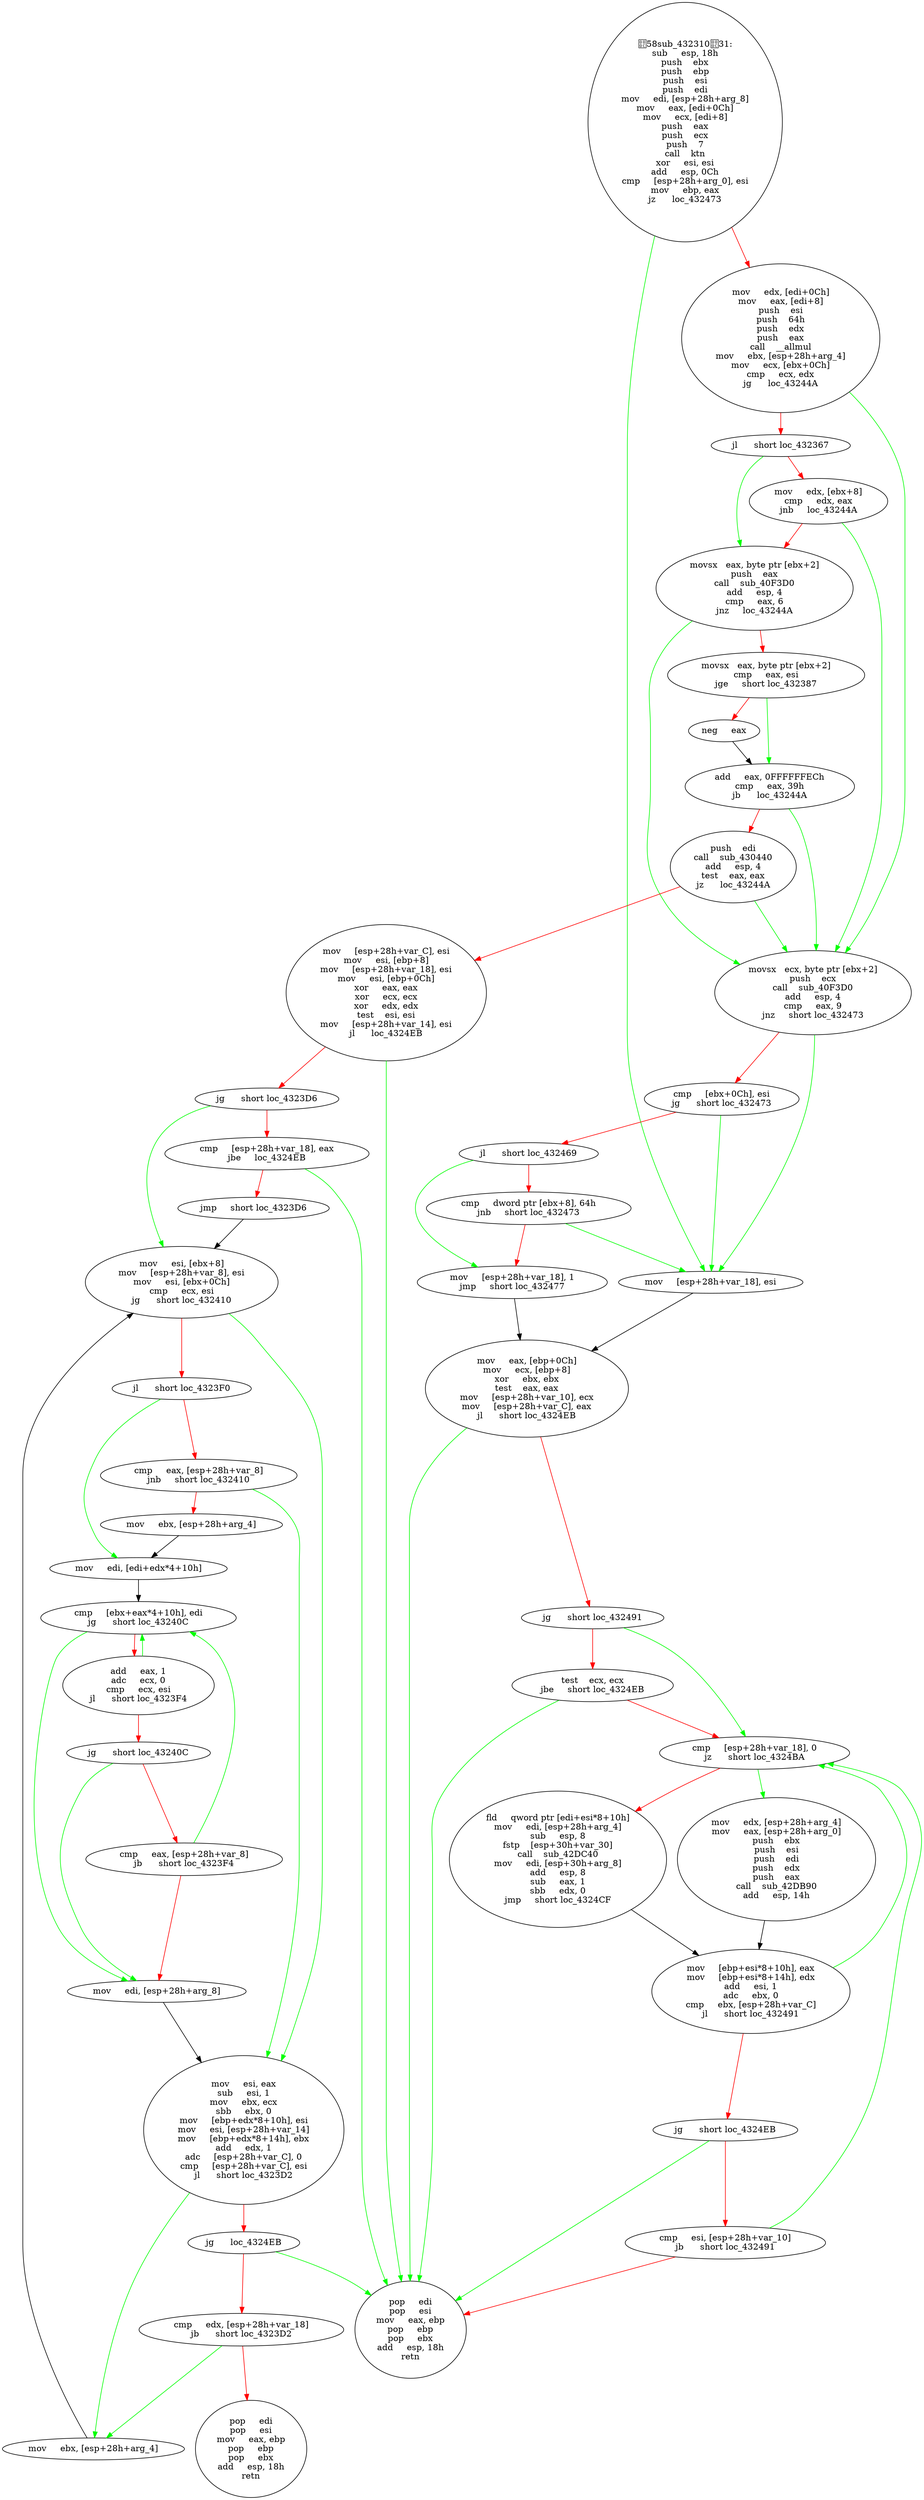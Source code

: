 digraph G{
Node0 [label = "58sub_43231031:
sub     esp, 18h
push    ebx
push    ebp
push    esi
push    edi
mov     edi, [esp+28h+arg_8]
mov     eax, [edi+0Ch]
mov     ecx, [edi+8]
push    eax
push    ecx
push    7
call    ktn
xor     esi, esi
add     esp, 0Ch
cmp     [esp+28h+arg_0], esi
mov     ebp, eax
jz      loc_432473"]
Node1 [label = "mov     edx, [edi+0Ch]
mov     eax, [edi+8]
push    esi
push    64h
push    edx
push    eax
call    __allmul
mov     ebx, [esp+28h+arg_4]
mov     ecx, [ebx+0Ch]
cmp     ecx, edx
jg      loc_43244A"]
Node2 [label = "jl      short loc_432367"]
Node3 [label = "mov     edx, [ebx+8]
cmp     edx, eax
jnb     loc_43244A"]
Node4 [label = "movsx   eax, byte ptr [ebx+2]
push    eax
call    sub_40F3D0
add     esp, 4
cmp     eax, 6
jnz     loc_43244A"]
Node5 [label = "movsx   eax, byte ptr [ebx+2]
cmp     eax, esi
jge     short loc_432387"]
Node6 [label = "neg     eax"]
Node7 [label = "add     eax, 0FFFFFFECh
cmp     eax, 39h
jb      loc_43244A"]
Node8 [label = "push    edi
call    sub_430440
add     esp, 4
test    eax, eax
jz      loc_43244A"]
Node9 [label = "mov     [esp+28h+var_C], esi
mov     esi, [ebp+8]
mov     [esp+28h+var_18], esi
mov     esi, [ebp+0Ch]
xor     eax, eax
xor     ecx, ecx
xor     edx, edx
test    esi, esi
mov     [esp+28h+var_14], esi
jl      loc_4324EB"]
Node10 [label = "jg      short loc_4323D6"]
Node11 [label = "cmp     [esp+28h+var_18], eax
jbe     loc_4324EB"]
Node12 [label = "jmp     short loc_4323D6"]
Node13 [label = "mov     ebx, [esp+28h+arg_4]"]
Node14 [label = "mov     esi, [ebx+8]
mov     [esp+28h+var_8], esi
mov     esi, [ebx+0Ch]
cmp     ecx, esi
jg      short loc_432410"]
Node15 [label = "jl      short loc_4323F0"]
Node16 [label = "cmp     eax, [esp+28h+var_8]
jnb     short loc_432410"]
Node17 [label = "mov     ebx, [esp+28h+arg_4]"]
Node18 [label = "mov     edi, [edi+edx*4+10h]"]
Node19 [label = "cmp     [ebx+eax*4+10h], edi
jg      short loc_43240C"]
Node20 [label = "add     eax, 1
adc     ecx, 0
cmp     ecx, esi
jl      short loc_4323F4"]
Node21 [label = "jg      short loc_43240C"]
Node22 [label = "cmp     eax, [esp+28h+var_8]
jb      short loc_4323F4"]
Node23 [label = "mov     edi, [esp+28h+arg_8]"]
Node24 [label = "mov     esi, eax
sub     esi, 1
mov     ebx, ecx
sbb     ebx, 0
mov     [ebp+edx*8+10h], esi
mov     esi, [esp+28h+var_14]
mov     [ebp+edx*8+14h], ebx
add     edx, 1
adc     [esp+28h+var_C], 0
cmp     [esp+28h+var_C], esi
jl      short loc_4323D2"]
Node25 [label = "jg      loc_4324EB"]
Node26 [label = "cmp     edx, [esp+28h+var_18]
jb      short loc_4323D2"]
Node27 [label = "pop     edi
pop     esi
mov     eax, ebp
pop     ebp
pop     ebx
add     esp, 18h
retn"]
Node28 [label = "movsx   ecx, byte ptr [ebx+2]
push    ecx
call    sub_40F3D0
add     esp, 4
cmp     eax, 9
jnz     short loc_432473"]
Node29 [label = "cmp     [ebx+0Ch], esi
jg      short loc_432473"]
Node30 [label = "jl      short loc_432469"]
Node31 [label = "cmp     dword ptr [ebx+8], 64h
jnb     short loc_432473"]
Node32 [label = "mov     [esp+28h+var_18], 1
jmp     short loc_432477"]
Node33 [label = "mov     [esp+28h+var_18], esi"]
Node34 [label = "mov     eax, [ebp+0Ch]
mov     ecx, [ebp+8]
xor     ebx, ebx
test    eax, eax
mov     [esp+28h+var_10], ecx
mov     [esp+28h+var_C], eax
jl      short loc_4324EB"]
Node35 [label = "jg      short loc_432491"]
Node36 [label = "test    ecx, ecx
jbe     short loc_4324EB"]
Node37 [label = "cmp     [esp+28h+var_18], 0
jz      short loc_4324BA"]
Node38 [label = "fld     qword ptr [edi+esi*8+10h]
mov     edi, [esp+28h+arg_4]
sub     esp, 8
fstp    [esp+30h+var_30]
call    sub_42DC40
mov     edi, [esp+30h+arg_8]
add     esp, 8
sub     eax, 1
sbb     edx, 0
jmp     short loc_4324CF"]
Node39 [label = "mov     edx, [esp+28h+arg_4]
mov     eax, [esp+28h+arg_0]
push    ebx
push    esi
push    edi
push    edx
push    eax
call    sub_42DB90
add     esp, 14h"]
Node40 [label = "mov     [ebp+esi*8+10h], eax
mov     [ebp+esi*8+14h], edx
add     esi, 1
adc     ebx, 0
cmp     ebx, [esp+28h+var_C]
jl      short loc_432491"]
Node41 [label = "jg      short loc_4324EB"]
Node42 [label = "cmp     esi, [esp+28h+var_10]
jb      short loc_432491"]
Node43 [label = "pop     edi
pop     esi
mov     eax, ebp
pop     ebp
pop     ebx
add     esp, 18h
retn"]
Node0 -> Node1 [color = "red"]
Node0 -> Node33 [color = "green"]
Node1 -> Node2 [color = "red"]
Node1 -> Node28 [color = "green"]
Node2 -> Node3 [color = "red"]
Node2 -> Node4 [color = "green"]
Node3 -> Node4 [color = "red"]
Node3 -> Node28 [color = "green"]
Node4 -> Node5 [color = "red"]
Node4 -> Node28 [color = "green"]
Node5 -> Node6 [color = "red"]
Node5 -> Node7 [color = "green"]
Node6 -> Node7 [color = "black"]
Node7 -> Node8 [color = "red"]
Node7 -> Node28 [color = "green"]
Node8 -> Node9 [color = "red"]
Node8 -> Node28 [color = "green"]
Node9 -> Node10 [color = "red"]
Node9 -> Node43 [color = "green"]
Node10 -> Node11 [color = "red"]
Node10 -> Node14 [color = "green"]
Node11 -> Node12 [color = "red"]
Node11 -> Node43 [color = "green"]
Node12 -> Node14 [color = "black"]
Node13 -> Node14 [color = "black"]
Node14 -> Node15 [color = "red"]
Node14 -> Node24 [color = "green"]
Node15 -> Node16 [color = "red"]
Node15 -> Node18 [color = "green"]
Node16 -> Node17 [color = "red"]
Node16 -> Node24 [color = "green"]
Node17 -> Node18 [color = "black"]
Node18 -> Node19 [color = "black"]
Node19 -> Node20 [color = "red"]
Node19 -> Node23 [color = "green"]
Node20 -> Node19 [color = "green"]
Node20 -> Node21 [color = "red"]
Node21 -> Node22 [color = "red"]
Node21 -> Node23 [color = "green"]
Node22 -> Node19 [color = "green"]
Node22 -> Node23 [color = "red"]
Node23 -> Node24 [color = "black"]
Node24 -> Node13 [color = "green"]
Node24 -> Node25 [color = "red"]
Node25 -> Node26 [color = "red"]
Node25 -> Node43 [color = "green"]
Node26 -> Node13 [color = "green"]
Node26 -> Node27 [color = "red"]
Node28 -> Node29 [color = "red"]
Node28 -> Node33 [color = "green"]
Node29 -> Node30 [color = "red"]
Node29 -> Node33 [color = "green"]
Node30 -> Node31 [color = "red"]
Node30 -> Node32 [color = "green"]
Node31 -> Node32 [color = "red"]
Node31 -> Node33 [color = "green"]
Node32 -> Node34 [color = "black"]
Node33 -> Node34 [color = "black"]
Node34 -> Node35 [color = "red"]
Node34 -> Node43 [color = "green"]
Node35 -> Node36 [color = "red"]
Node35 -> Node37 [color = "green"]
Node36 -> Node37 [color = "red"]
Node36 -> Node43 [color = "green"]
Node37 -> Node38 [color = "red"]
Node37 -> Node39 [color = "green"]
Node38 -> Node40 [color = "black"]
Node39 -> Node40 [color = "black"]
Node40 -> Node37 [color = "green"]
Node40 -> Node41 [color = "red"]
Node41 -> Node42 [color = "red"]
Node41 -> Node43 [color = "green"]
Node42 -> Node37 [color = "green"]
Node42 -> Node43 [color = "red"]
}